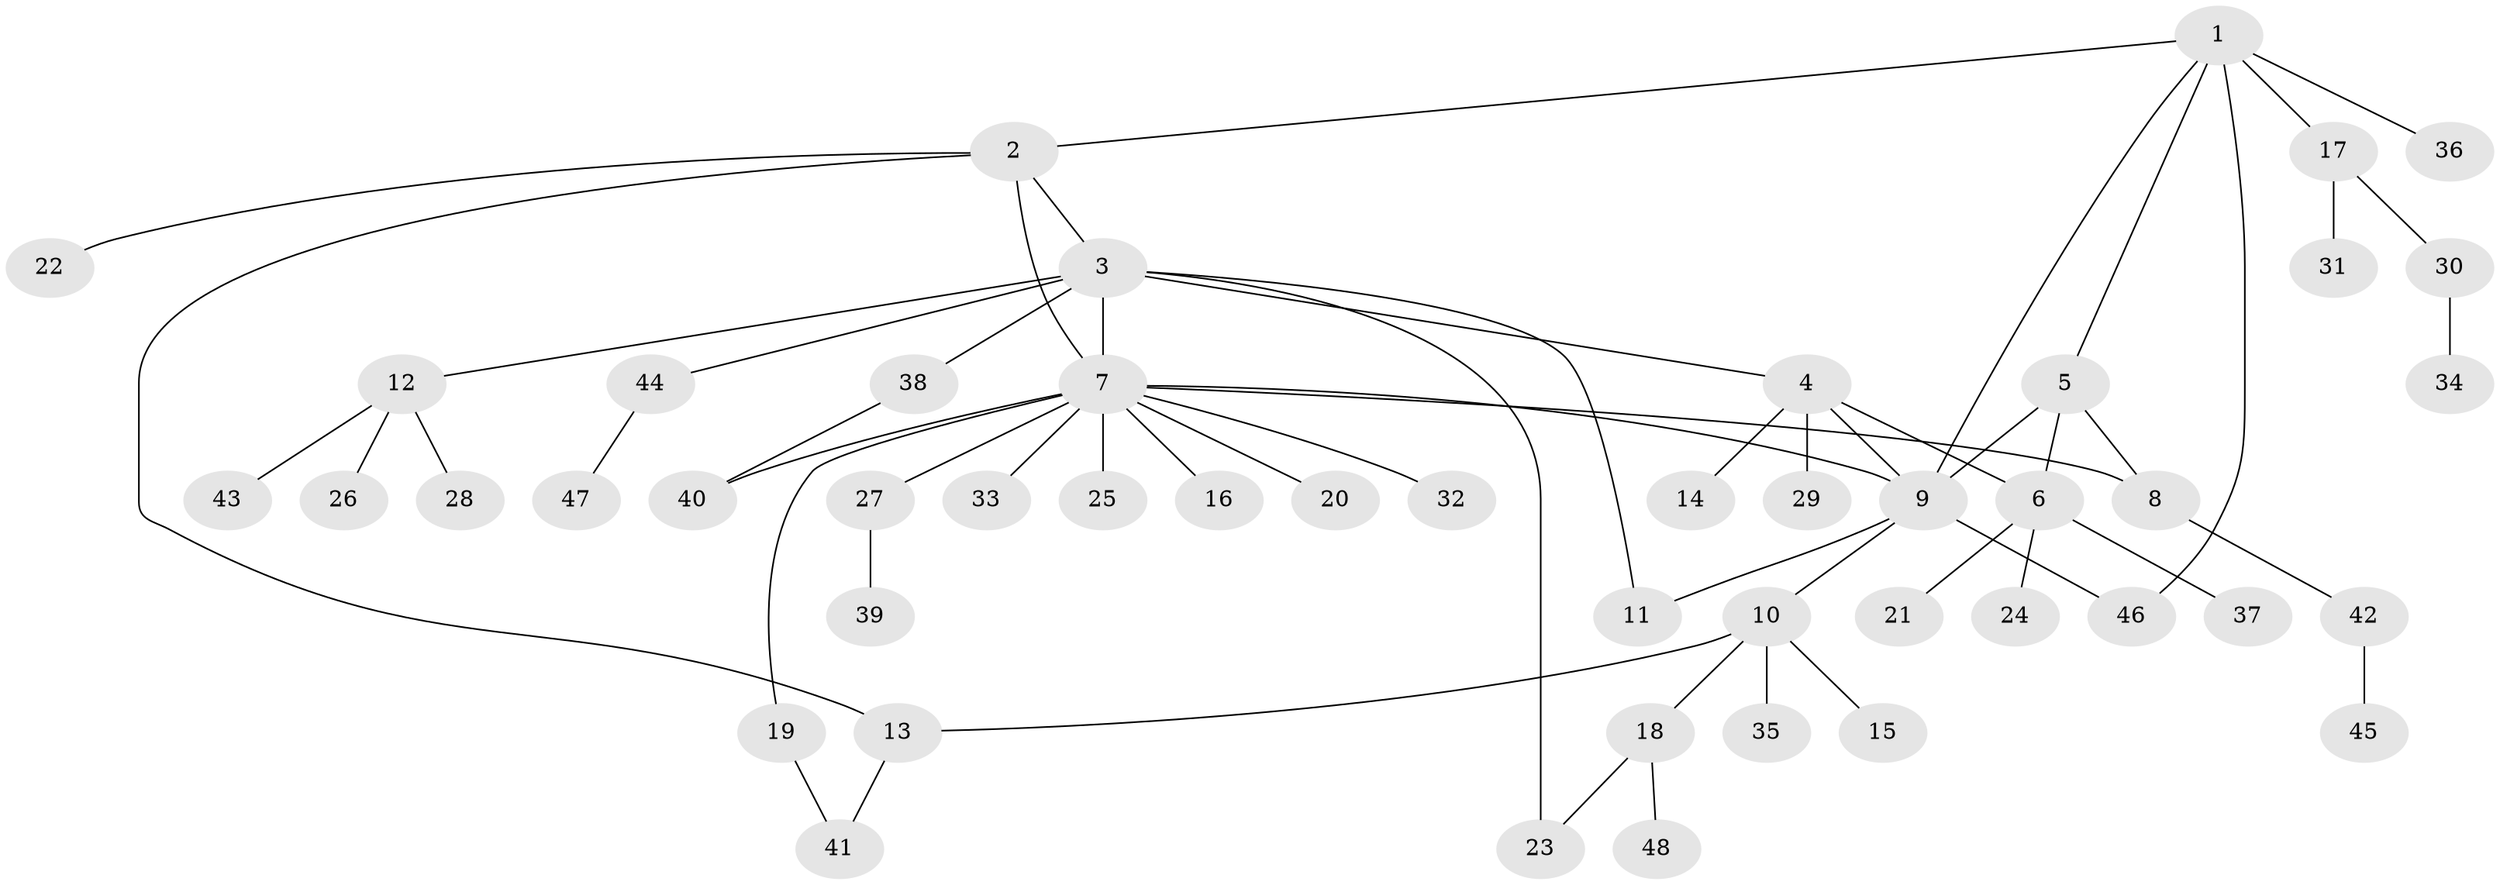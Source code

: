 // Generated by graph-tools (version 1.1) at 2025/11/02/27/25 16:11:29]
// undirected, 48 vertices, 59 edges
graph export_dot {
graph [start="1"]
  node [color=gray90,style=filled];
  1;
  2;
  3;
  4;
  5;
  6;
  7;
  8;
  9;
  10;
  11;
  12;
  13;
  14;
  15;
  16;
  17;
  18;
  19;
  20;
  21;
  22;
  23;
  24;
  25;
  26;
  27;
  28;
  29;
  30;
  31;
  32;
  33;
  34;
  35;
  36;
  37;
  38;
  39;
  40;
  41;
  42;
  43;
  44;
  45;
  46;
  47;
  48;
  1 -- 2;
  1 -- 5;
  1 -- 9;
  1 -- 17;
  1 -- 36;
  1 -- 46;
  2 -- 3;
  2 -- 7;
  2 -- 13;
  2 -- 22;
  3 -- 4;
  3 -- 7;
  3 -- 11;
  3 -- 12;
  3 -- 23;
  3 -- 38;
  3 -- 44;
  4 -- 6;
  4 -- 9;
  4 -- 14;
  4 -- 29;
  5 -- 6;
  5 -- 8;
  5 -- 9;
  6 -- 21;
  6 -- 24;
  6 -- 37;
  7 -- 8;
  7 -- 9;
  7 -- 16;
  7 -- 19;
  7 -- 20;
  7 -- 25;
  7 -- 27;
  7 -- 32;
  7 -- 33;
  7 -- 40;
  8 -- 42;
  9 -- 10;
  9 -- 11;
  9 -- 46;
  10 -- 13;
  10 -- 15;
  10 -- 18;
  10 -- 35;
  12 -- 26;
  12 -- 28;
  12 -- 43;
  13 -- 41;
  17 -- 30;
  17 -- 31;
  18 -- 23;
  18 -- 48;
  19 -- 41;
  27 -- 39;
  30 -- 34;
  38 -- 40;
  42 -- 45;
  44 -- 47;
}
